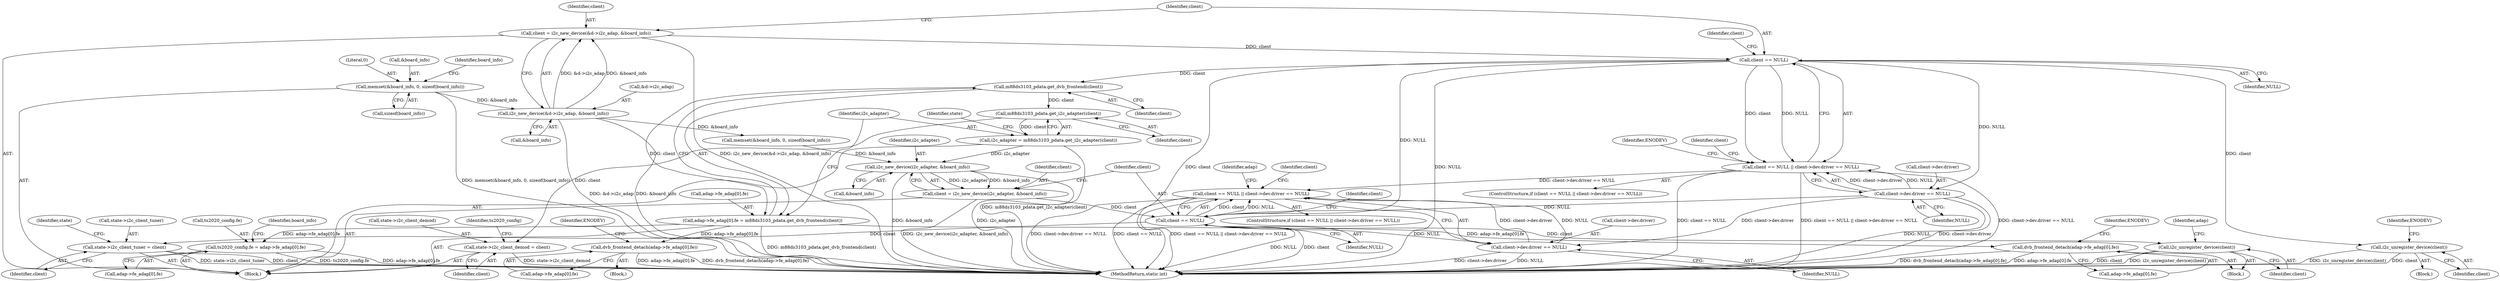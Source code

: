 digraph "0_linux_606142af57dad981b78707234cfbd15f9f7b7125_4@pointer" {
"1000338" [label="(Call,client == NULL)"];
"1000327" [label="(Call,client = i2c_new_device(&d->i2c_adap, &board_info))"];
"1000329" [label="(Call,i2c_new_device(&d->i2c_adap, &board_info))"];
"1000302" [label="(Call,memset(&board_info, 0, sizeof(board_info)))"];
"1000337" [label="(Call,client == NULL || client->dev.driver == NULL)"];
"1000429" [label="(Call,client == NULL || client->dev.driver == NULL)"];
"1000341" [label="(Call,client->dev.driver == NULL)"];
"1000430" [label="(Call,client == NULL)"];
"1000433" [label="(Call,client->dev.driver == NULL)"];
"1000463" [label="(Call,i2c_unregister_device(client))"];
"1000501" [label="(Call,state->i2c_client_tuner = client)"];
"1000362" [label="(Call,i2c_unregister_device(client))"];
"1000375" [label="(Call,m88ds3103_pdata.get_dvb_frontend(client))"];
"1000367" [label="(Call,adap->fe_adap[0].fe = m88ds3103_pdata.get_dvb_frontend(client))"];
"1000386" [label="(Call,ts2020_config.fe = adap->fe_adap[0].fe)"];
"1000441" [label="(Call,dvb_frontend_detach(adap->fe_adap[0].fe))"];
"1000465" [label="(Call,dvb_frontend_detach(adap->fe_adap[0].fe))"];
"1000379" [label="(Call,m88ds3103_pdata.get_i2c_adapter(client))"];
"1000377" [label="(Call,i2c_adapter = m88ds3103_pdata.get_i2c_adapter(client))"];
"1000424" [label="(Call,i2c_new_device(i2c_adapter, &board_info))"];
"1000422" [label="(Call,client = i2c_new_device(i2c_adapter, &board_info))"];
"1000381" [label="(Call,state->i2c_client_demod = client)"];
"1000347" [label="(Identifier,NULL)"];
"1000432" [label="(Identifier,NULL)"];
"1000422" [label="(Call,client = i2c_new_device(i2c_adapter, &board_info))"];
"1000436" [label="(Identifier,client)"];
"1000361" [label="(Block,)"];
"1000465" [label="(Call,dvb_frontend_detach(adap->fe_adap[0].fe))"];
"1000458" [label="(Identifier,client)"];
"1000433" [label="(Call,client->dev.driver == NULL)"];
"1000305" [label="(Literal,0)"];
"1000362" [label="(Call,i2c_unregister_device(client))"];
"1000339" [label="(Identifier,client)"];
"1000430" [label="(Call,client == NULL)"];
"1000375" [label="(Call,m88ds3103_pdata.get_dvb_frontend(client))"];
"1000303" [label="(Call,&board_info)"];
"1000466" [label="(Call,adap->fe_adap[0].fe)"];
"1000387" [label="(Call,ts2020_config.fe)"];
"1000451" [label="(Identifier,ENODEV)"];
"1000462" [label="(Block,)"];
"1000423" [label="(Identifier,client)"];
"1000330" [label="(Call,&d->i2c_adap)"];
"1000329" [label="(Call,i2c_new_device(&d->i2c_adap, &board_info))"];
"1000306" [label="(Call,sizeof(board_info))"];
"1000327" [label="(Call,client = i2c_new_device(&d->i2c_adap, &board_info))"];
"1000440" [label="(Block,)"];
"1000383" [label="(Identifier,state)"];
"1000340" [label="(Identifier,NULL)"];
"1000302" [label="(Call,memset(&board_info, 0, sizeof(board_info)))"];
"1000442" [label="(Call,adap->fe_adap[0].fe)"];
"1000380" [label="(Identifier,client)"];
"1000342" [label="(Call,client->dev.driver)"];
"1000541" [label="(MethodReturn,static int)"];
"1000388" [label="(Identifier,ts2020_config)"];
"1000431" [label="(Identifier,client)"];
"1000441" [label="(Call,dvb_frontend_detach(adap->fe_adap[0].fe))"];
"1000367" [label="(Call,adap->fe_adap[0].fe = m88ds3103_pdata.get_dvb_frontend(client))"];
"1000464" [label="(Identifier,client)"];
"1000424" [label="(Call,i2c_new_device(i2c_adapter, &board_info))"];
"1000336" [label="(ControlStructure,if (client == NULL || client->dev.driver == NULL))"];
"1000310" [label="(Identifier,board_info)"];
"1000463" [label="(Call,i2c_unregister_device(client))"];
"1000390" [label="(Call,adap->fe_adap[0].fe)"];
"1000377" [label="(Call,i2c_adapter = m88ds3103_pdata.get_i2c_adapter(client))"];
"1000429" [label="(Call,client == NULL || client->dev.driver == NULL)"];
"1000350" [label="(Identifier,ENODEV)"];
"1000337" [label="(Call,client == NULL || client->dev.driver == NULL)"];
"1000363" [label="(Identifier,client)"];
"1000379" [label="(Call,m88ds3103_pdata.get_i2c_adapter(client))"];
"1000378" [label="(Identifier,i2c_adapter)"];
"1000397" [label="(Call,memset(&board_info, 0, sizeof(board_info)))"];
"1000341" [label="(Call,client->dev.driver == NULL)"];
"1000469" [label="(Identifier,adap)"];
"1000106" [label="(Block,)"];
"1000338" [label="(Call,client == NULL)"];
"1000426" [label="(Call,&board_info)"];
"1000328" [label="(Identifier,client)"];
"1000376" [label="(Identifier,client)"];
"1000501" [label="(Call,state->i2c_client_tuner = client)"];
"1000368" [label="(Call,adap->fe_adap[0].fe)"];
"1000428" [label="(ControlStructure,if (client == NULL || client->dev.driver == NULL))"];
"1000357" [label="(Identifier,client)"];
"1000434" [label="(Call,client->dev.driver)"];
"1000439" [label="(Identifier,NULL)"];
"1000445" [label="(Identifier,adap)"];
"1000475" [label="(Identifier,ENODEV)"];
"1000344" [label="(Identifier,client)"];
"1000366" [label="(Identifier,ENODEV)"];
"1000386" [label="(Call,ts2020_config.fe = adap->fe_adap[0].fe)"];
"1000505" [label="(Identifier,client)"];
"1000381" [label="(Call,state->i2c_client_demod = client)"];
"1000385" [label="(Identifier,client)"];
"1000382" [label="(Call,state->i2c_client_demod)"];
"1000502" [label="(Call,state->i2c_client_tuner)"];
"1000425" [label="(Identifier,i2c_adapter)"];
"1000334" [label="(Call,&board_info)"];
"1000508" [label="(Identifier,state)"];
"1000399" [label="(Identifier,board_info)"];
"1000338" -> "1000337"  [label="AST: "];
"1000338" -> "1000340"  [label="CFG: "];
"1000339" -> "1000338"  [label="AST: "];
"1000340" -> "1000338"  [label="AST: "];
"1000344" -> "1000338"  [label="CFG: "];
"1000337" -> "1000338"  [label="CFG: "];
"1000338" -> "1000541"  [label="DDG: client"];
"1000338" -> "1000541"  [label="DDG: NULL"];
"1000338" -> "1000337"  [label="DDG: client"];
"1000338" -> "1000337"  [label="DDG: NULL"];
"1000327" -> "1000338"  [label="DDG: client"];
"1000338" -> "1000341"  [label="DDG: NULL"];
"1000338" -> "1000362"  [label="DDG: client"];
"1000338" -> "1000375"  [label="DDG: client"];
"1000338" -> "1000430"  [label="DDG: NULL"];
"1000327" -> "1000106"  [label="AST: "];
"1000327" -> "1000329"  [label="CFG: "];
"1000328" -> "1000327"  [label="AST: "];
"1000329" -> "1000327"  [label="AST: "];
"1000339" -> "1000327"  [label="CFG: "];
"1000327" -> "1000541"  [label="DDG: i2c_new_device(&d->i2c_adap, &board_info)"];
"1000329" -> "1000327"  [label="DDG: &d->i2c_adap"];
"1000329" -> "1000327"  [label="DDG: &board_info"];
"1000329" -> "1000334"  [label="CFG: "];
"1000330" -> "1000329"  [label="AST: "];
"1000334" -> "1000329"  [label="AST: "];
"1000329" -> "1000541"  [label="DDG: &board_info"];
"1000329" -> "1000541"  [label="DDG: &d->i2c_adap"];
"1000302" -> "1000329"  [label="DDG: &board_info"];
"1000329" -> "1000397"  [label="DDG: &board_info"];
"1000302" -> "1000106"  [label="AST: "];
"1000302" -> "1000306"  [label="CFG: "];
"1000303" -> "1000302"  [label="AST: "];
"1000305" -> "1000302"  [label="AST: "];
"1000306" -> "1000302"  [label="AST: "];
"1000310" -> "1000302"  [label="CFG: "];
"1000302" -> "1000541"  [label="DDG: memset(&board_info, 0, sizeof(board_info))"];
"1000337" -> "1000336"  [label="AST: "];
"1000337" -> "1000341"  [label="CFG: "];
"1000341" -> "1000337"  [label="AST: "];
"1000350" -> "1000337"  [label="CFG: "];
"1000357" -> "1000337"  [label="CFG: "];
"1000337" -> "1000541"  [label="DDG: client == NULL"];
"1000337" -> "1000541"  [label="DDG: client == NULL || client->dev.driver == NULL"];
"1000337" -> "1000541"  [label="DDG: client->dev.driver == NULL"];
"1000341" -> "1000337"  [label="DDG: client->dev.driver"];
"1000341" -> "1000337"  [label="DDG: NULL"];
"1000337" -> "1000429"  [label="DDG: client->dev.driver == NULL"];
"1000429" -> "1000428"  [label="AST: "];
"1000429" -> "1000430"  [label="CFG: "];
"1000429" -> "1000433"  [label="CFG: "];
"1000430" -> "1000429"  [label="AST: "];
"1000433" -> "1000429"  [label="AST: "];
"1000445" -> "1000429"  [label="CFG: "];
"1000458" -> "1000429"  [label="CFG: "];
"1000429" -> "1000541"  [label="DDG: client->dev.driver == NULL"];
"1000429" -> "1000541"  [label="DDG: client == NULL"];
"1000429" -> "1000541"  [label="DDG: client == NULL || client->dev.driver == NULL"];
"1000430" -> "1000429"  [label="DDG: client"];
"1000430" -> "1000429"  [label="DDG: NULL"];
"1000433" -> "1000429"  [label="DDG: client->dev.driver"];
"1000433" -> "1000429"  [label="DDG: NULL"];
"1000341" -> "1000347"  [label="CFG: "];
"1000342" -> "1000341"  [label="AST: "];
"1000347" -> "1000341"  [label="AST: "];
"1000341" -> "1000541"  [label="DDG: NULL"];
"1000341" -> "1000541"  [label="DDG: client->dev.driver"];
"1000341" -> "1000430"  [label="DDG: NULL"];
"1000341" -> "1000433"  [label="DDG: client->dev.driver"];
"1000430" -> "1000432"  [label="CFG: "];
"1000431" -> "1000430"  [label="AST: "];
"1000432" -> "1000430"  [label="AST: "];
"1000436" -> "1000430"  [label="CFG: "];
"1000430" -> "1000541"  [label="DDG: NULL"];
"1000430" -> "1000541"  [label="DDG: client"];
"1000422" -> "1000430"  [label="DDG: client"];
"1000430" -> "1000433"  [label="DDG: NULL"];
"1000430" -> "1000463"  [label="DDG: client"];
"1000430" -> "1000501"  [label="DDG: client"];
"1000433" -> "1000439"  [label="CFG: "];
"1000434" -> "1000433"  [label="AST: "];
"1000439" -> "1000433"  [label="AST: "];
"1000433" -> "1000541"  [label="DDG: client->dev.driver"];
"1000433" -> "1000541"  [label="DDG: NULL"];
"1000463" -> "1000462"  [label="AST: "];
"1000463" -> "1000464"  [label="CFG: "];
"1000464" -> "1000463"  [label="AST: "];
"1000469" -> "1000463"  [label="CFG: "];
"1000463" -> "1000541"  [label="DDG: i2c_unregister_device(client)"];
"1000463" -> "1000541"  [label="DDG: client"];
"1000501" -> "1000106"  [label="AST: "];
"1000501" -> "1000505"  [label="CFG: "];
"1000502" -> "1000501"  [label="AST: "];
"1000505" -> "1000501"  [label="AST: "];
"1000508" -> "1000501"  [label="CFG: "];
"1000501" -> "1000541"  [label="DDG: state->i2c_client_tuner"];
"1000501" -> "1000541"  [label="DDG: client"];
"1000362" -> "1000361"  [label="AST: "];
"1000362" -> "1000363"  [label="CFG: "];
"1000363" -> "1000362"  [label="AST: "];
"1000366" -> "1000362"  [label="CFG: "];
"1000362" -> "1000541"  [label="DDG: i2c_unregister_device(client)"];
"1000362" -> "1000541"  [label="DDG: client"];
"1000375" -> "1000367"  [label="AST: "];
"1000375" -> "1000376"  [label="CFG: "];
"1000376" -> "1000375"  [label="AST: "];
"1000367" -> "1000375"  [label="CFG: "];
"1000375" -> "1000367"  [label="DDG: client"];
"1000375" -> "1000379"  [label="DDG: client"];
"1000367" -> "1000106"  [label="AST: "];
"1000368" -> "1000367"  [label="AST: "];
"1000378" -> "1000367"  [label="CFG: "];
"1000367" -> "1000541"  [label="DDG: m88ds3103_pdata.get_dvb_frontend(client)"];
"1000367" -> "1000386"  [label="DDG: adap->fe_adap[0].fe"];
"1000367" -> "1000441"  [label="DDG: adap->fe_adap[0].fe"];
"1000367" -> "1000465"  [label="DDG: adap->fe_adap[0].fe"];
"1000386" -> "1000106"  [label="AST: "];
"1000386" -> "1000390"  [label="CFG: "];
"1000387" -> "1000386"  [label="AST: "];
"1000390" -> "1000386"  [label="AST: "];
"1000399" -> "1000386"  [label="CFG: "];
"1000386" -> "1000541"  [label="DDG: ts2020_config.fe"];
"1000386" -> "1000541"  [label="DDG: adap->fe_adap[0].fe"];
"1000441" -> "1000440"  [label="AST: "];
"1000441" -> "1000442"  [label="CFG: "];
"1000442" -> "1000441"  [label="AST: "];
"1000451" -> "1000441"  [label="CFG: "];
"1000441" -> "1000541"  [label="DDG: adap->fe_adap[0].fe"];
"1000441" -> "1000541"  [label="DDG: dvb_frontend_detach(adap->fe_adap[0].fe)"];
"1000465" -> "1000462"  [label="AST: "];
"1000465" -> "1000466"  [label="CFG: "];
"1000466" -> "1000465"  [label="AST: "];
"1000475" -> "1000465"  [label="CFG: "];
"1000465" -> "1000541"  [label="DDG: dvb_frontend_detach(adap->fe_adap[0].fe)"];
"1000465" -> "1000541"  [label="DDG: adap->fe_adap[0].fe"];
"1000379" -> "1000377"  [label="AST: "];
"1000379" -> "1000380"  [label="CFG: "];
"1000380" -> "1000379"  [label="AST: "];
"1000377" -> "1000379"  [label="CFG: "];
"1000379" -> "1000377"  [label="DDG: client"];
"1000379" -> "1000381"  [label="DDG: client"];
"1000377" -> "1000106"  [label="AST: "];
"1000378" -> "1000377"  [label="AST: "];
"1000383" -> "1000377"  [label="CFG: "];
"1000377" -> "1000541"  [label="DDG: m88ds3103_pdata.get_i2c_adapter(client)"];
"1000377" -> "1000424"  [label="DDG: i2c_adapter"];
"1000424" -> "1000422"  [label="AST: "];
"1000424" -> "1000426"  [label="CFG: "];
"1000425" -> "1000424"  [label="AST: "];
"1000426" -> "1000424"  [label="AST: "];
"1000422" -> "1000424"  [label="CFG: "];
"1000424" -> "1000541"  [label="DDG: &board_info"];
"1000424" -> "1000541"  [label="DDG: i2c_adapter"];
"1000424" -> "1000422"  [label="DDG: i2c_adapter"];
"1000424" -> "1000422"  [label="DDG: &board_info"];
"1000397" -> "1000424"  [label="DDG: &board_info"];
"1000422" -> "1000106"  [label="AST: "];
"1000423" -> "1000422"  [label="AST: "];
"1000431" -> "1000422"  [label="CFG: "];
"1000422" -> "1000541"  [label="DDG: i2c_new_device(i2c_adapter, &board_info)"];
"1000381" -> "1000106"  [label="AST: "];
"1000381" -> "1000385"  [label="CFG: "];
"1000382" -> "1000381"  [label="AST: "];
"1000385" -> "1000381"  [label="AST: "];
"1000388" -> "1000381"  [label="CFG: "];
"1000381" -> "1000541"  [label="DDG: state->i2c_client_demod"];
}
